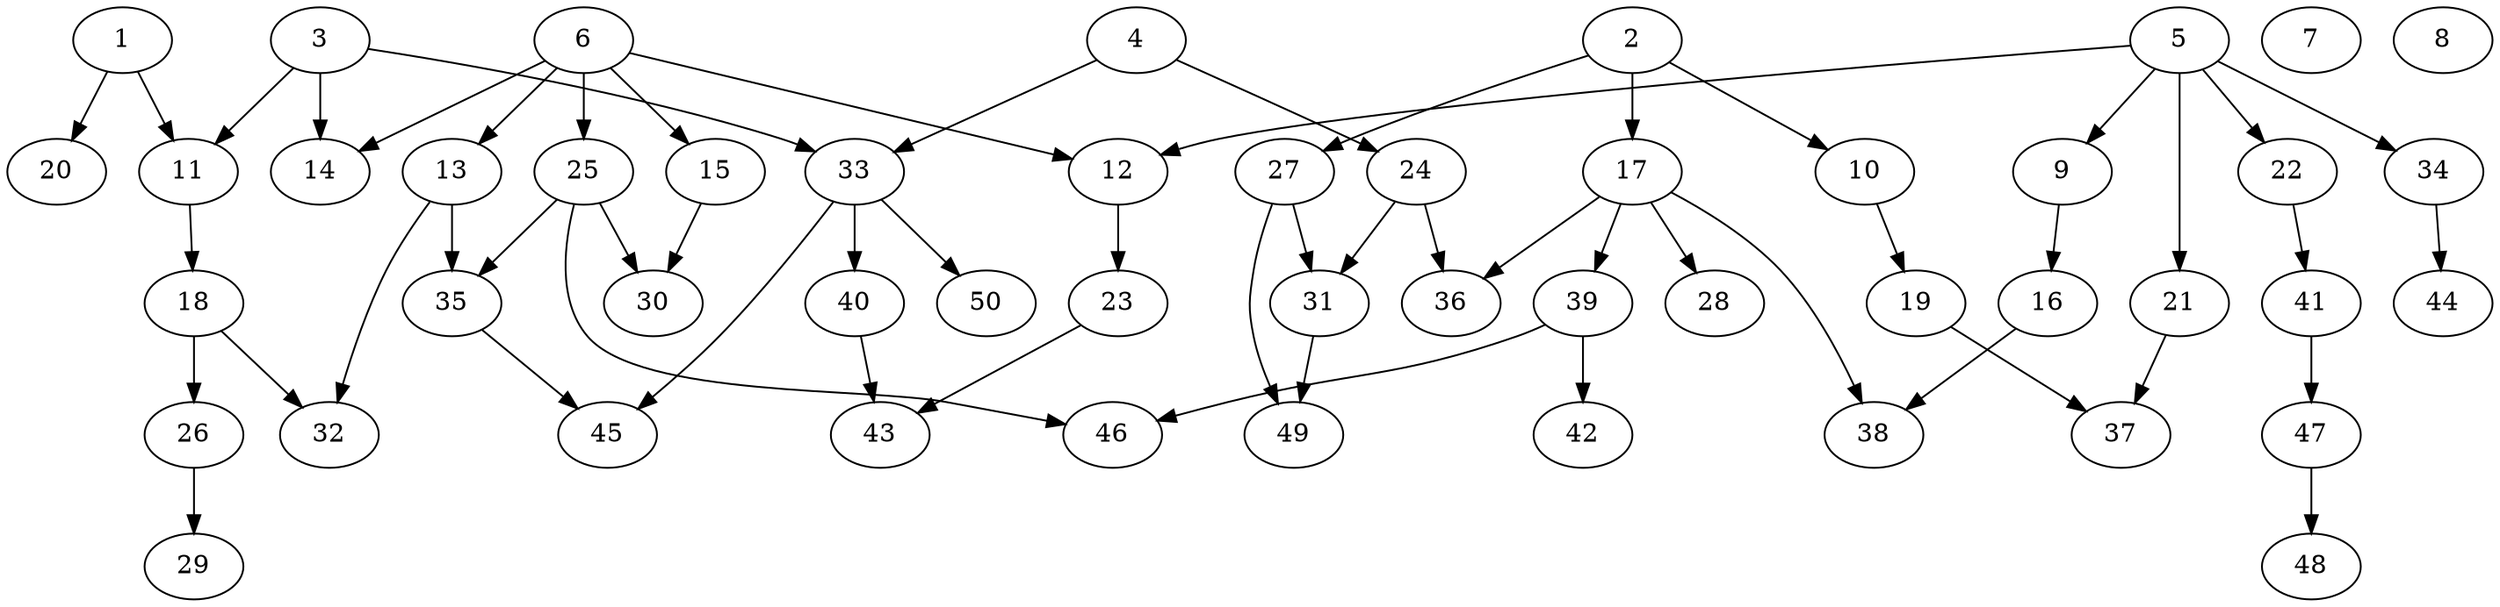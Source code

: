 // DAG automatically generated by daggen at Tue Jul 18 11:30:58 2017
// ./daggen --dot -n 50 --fat 0.5 --regular 0.8 --density 0.2 --jump 4 
digraph G {
  1 [size="23516876537", alpha="0.10"]
  1 -> 11 [size ="679477248"]
  1 -> 20 [size ="679477248"]
  2 [size="1073741824000", alpha="0.04"]
  2 -> 10 [size ="838860800"]
  2 -> 17 [size ="838860800"]
  2 -> 27 [size ="838860800"]
  3 [size="734033719796", alpha="0.19"]
  3 -> 11 [size ="536870912"]
  3 -> 14 [size ="536870912"]
  3 -> 33 [size ="536870912"]
  4 [size="30210364604", alpha="0.19"]
  4 -> 24 [size ="679477248"]
  4 -> 33 [size ="679477248"]
  5 [size="549755813888", alpha="0.04"]
  5 -> 9 [size ="536870912"]
  5 -> 12 [size ="536870912"]
  5 -> 21 [size ="536870912"]
  5 -> 22 [size ="536870912"]
  5 -> 34 [size ="536870912"]
  6 [size="8589934592", alpha="0.20"]
  6 -> 12 [size ="33554432"]
  6 -> 13 [size ="33554432"]
  6 -> 14 [size ="33554432"]
  6 -> 15 [size ="33554432"]
  6 -> 25 [size ="33554432"]
  7 [size="24752652992", alpha="0.10"]
  8 [size="231928233984", alpha="0.06"]
  9 [size="318324515385", alpha="0.14"]
  9 -> 16 [size ="679477248"]
  10 [size="68719476736", alpha="0.01"]
  10 -> 19 [size ="134217728"]
  11 [size="15209984233", alpha="0.07"]
  11 -> 18 [size ="301989888"]
  12 [size="9193949944", alpha="0.03"]
  12 -> 23 [size ="209715200"]
  13 [size="1250056973", alpha="0.02"]
  13 -> 32 [size ="33554432"]
  13 -> 35 [size ="33554432"]
  14 [size="283838201296", alpha="0.07"]
  15 [size="105171055165", alpha="0.14"]
  15 -> 30 [size ="75497472"]
  16 [size="68719476736", alpha="0.01"]
  16 -> 38 [size ="134217728"]
  17 [size="368293445632", alpha="0.17"]
  17 -> 28 [size ="411041792"]
  17 -> 36 [size ="411041792"]
  17 -> 38 [size ="411041792"]
  17 -> 39 [size ="411041792"]
  18 [size="13745788318", alpha="0.19"]
  18 -> 26 [size ="301989888"]
  18 -> 32 [size ="301989888"]
  19 [size="280251572446", alpha="0.17"]
  19 -> 37 [size ="209715200"]
  20 [size="324664514029", alpha="0.09"]
  21 [size="47356807939", alpha="0.17"]
  21 -> 37 [size ="75497472"]
  22 [size="368293445632", alpha="0.14"]
  22 -> 41 [size ="411041792"]
  23 [size="4465574766", alpha="0.17"]
  23 -> 43 [size ="411041792"]
  24 [size="231928233984", alpha="0.01"]
  24 -> 31 [size ="301989888"]
  24 -> 36 [size ="301989888"]
  25 [size="28991029248", alpha="0.14"]
  25 -> 30 [size ="75497472"]
  25 -> 35 [size ="75497472"]
  25 -> 46 [size ="75497472"]
  26 [size="134217728000", alpha="0.16"]
  26 -> 29 [size ="209715200"]
  27 [size="670337241145", alpha="0.01"]
  27 -> 31 [size ="411041792"]
  27 -> 49 [size ="411041792"]
  28 [size="17410828865", alpha="0.15"]
  29 [size="269362165760", alpha="0.10"]
  30 [size="752448608652", alpha="0.07"]
  31 [size="768460028175", alpha="0.07"]
  31 -> 49 [size ="679477248"]
  32 [size="464352661", alpha="0.05"]
  33 [size="398911028377", alpha="0.03"]
  33 -> 40 [size ="679477248"]
  33 -> 45 [size ="679477248"]
  33 -> 50 [size ="679477248"]
  34 [size="36740071950", alpha="0.11"]
  34 -> 44 [size ="838860800"]
  35 [size="16555276462", alpha="0.05"]
  35 -> 45 [size ="411041792"]
  36 [size="965892238", alpha="0.03"]
  37 [size="28991029248", alpha="0.18"]
  38 [size="298192777112", alpha="0.06"]
  39 [size="234266364678", alpha="0.11"]
  39 -> 42 [size ="301989888"]
  39 -> 46 [size ="301989888"]
  40 [size="2626535562", alpha="0.06"]
  40 -> 43 [size ="301989888"]
  41 [size="156848532816", alpha="0.05"]
  41 -> 47 [size ="134217728"]
  42 [size="163954223996", alpha="0.20"]
  43 [size="8589934592", alpha="0.04"]
  44 [size="167180741503", alpha="0.13"]
  45 [size="43214459974", alpha="0.06"]
  46 [size="34674057061", alpha="0.08"]
  47 [size="28991029248", alpha="0.14"]
  47 -> 48 [size ="75497472"]
  48 [size="68719476736", alpha="0.10"]
  49 [size="134217728000", alpha="0.16"]
  50 [size="34862477438", alpha="0.18"]
}
